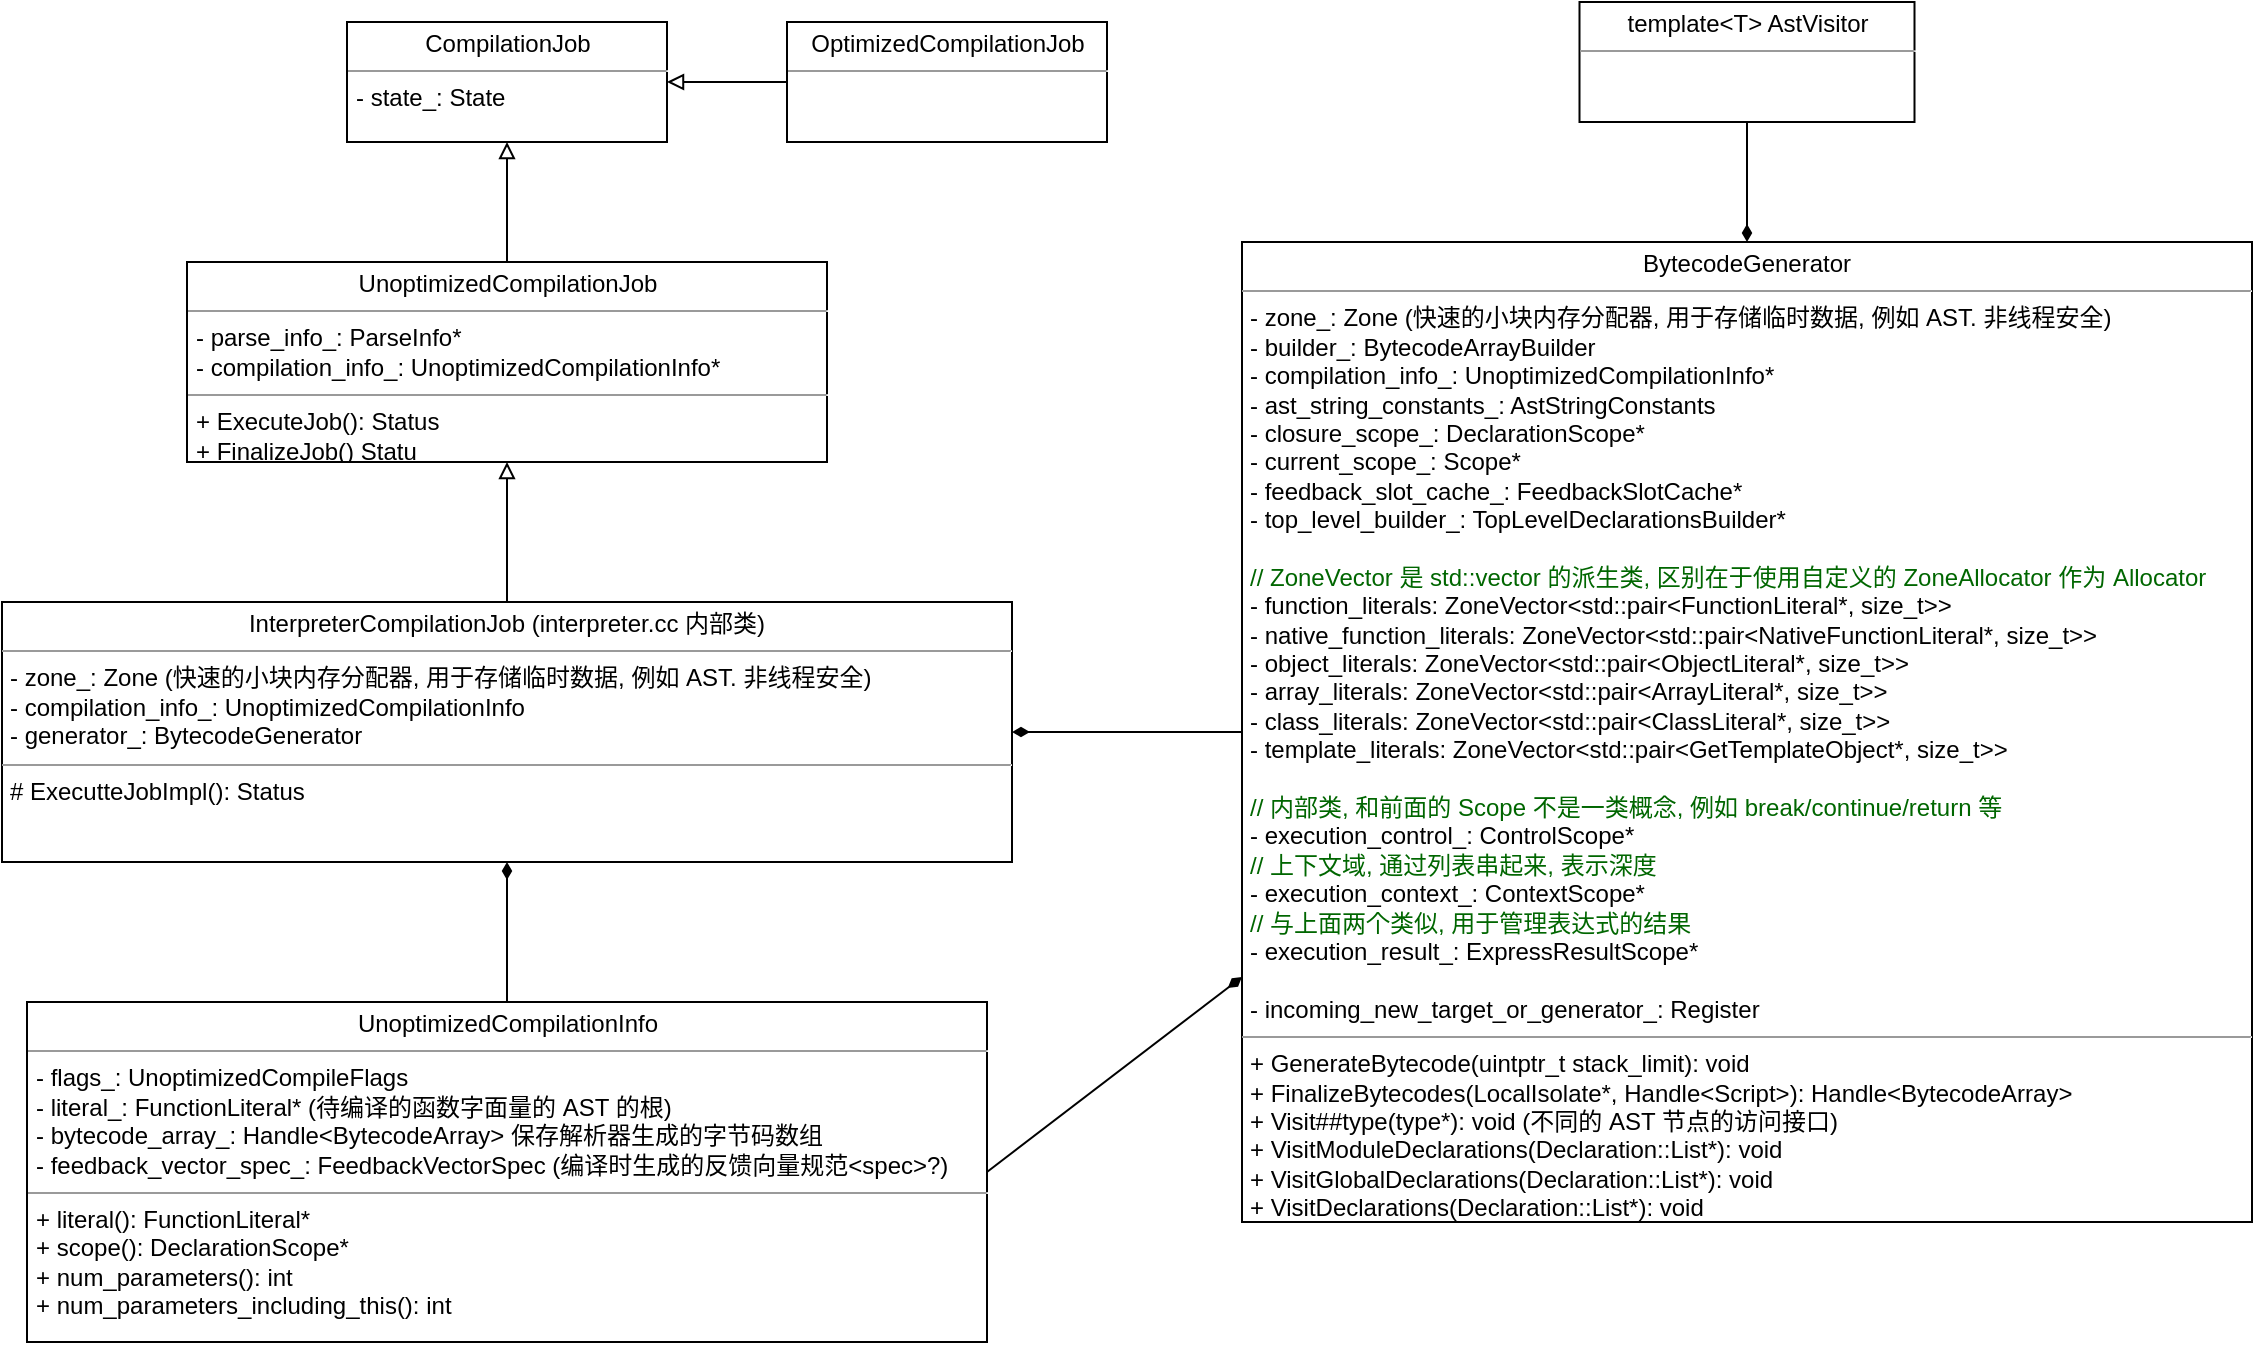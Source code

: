 <mxfile>
    <diagram id="Tr_AZgxUQ4TYk5dWLWvb" name="ignition 类图">
        <mxGraphModel dx="1252" dy="868" grid="1" gridSize="10" guides="1" tooltips="1" connect="1" arrows="1" fold="1" page="1" pageScale="1" pageWidth="850" pageHeight="1400" math="0" shadow="0">
            <root>
                <mxCell id="0"/>
                <mxCell id="1" parent="0"/>
                <mxCell id="14" style="edgeStyle=none;html=1;exitX=0.5;exitY=0;exitDx=0;exitDy=0;entryX=0.5;entryY=1;entryDx=0;entryDy=0;endArrow=block;endFill=0;" edge="1" parent="1" source="6" target="7">
                    <mxGeometry relative="1" as="geometry"/>
                </mxCell>
                <mxCell id="20" style="edgeStyle=none;html=1;exitX=0.5;exitY=1;exitDx=0;exitDy=0;entryX=0.5;entryY=0;entryDx=0;entryDy=0;endArrow=none;endFill=0;startArrow=diamondThin;startFill=1;" edge="1" parent="1" source="6" target="15">
                    <mxGeometry relative="1" as="geometry"/>
                </mxCell>
                <mxCell id="6" value="&lt;p style=&quot;margin: 0px ; margin-top: 4px ; text-align: center&quot;&gt;InterpreterCompilationJob (interpreter.cc 内部类)&lt;br&gt;&lt;/p&gt;&lt;hr size=&quot;1&quot;&gt;&lt;p style=&quot;margin: 0px 0px 0px 4px&quot;&gt;- zone_: Zone (快速的小块内存分配器, 用于存储临时数据, 例如 AST. 非线程安全)&lt;/p&gt;&lt;p style=&quot;margin: 0px 0px 0px 4px&quot;&gt;- compilation_info_: UnoptimizedCompilationInfo&lt;/p&gt;&lt;p style=&quot;margin: 0px 0px 0px 4px&quot;&gt;- generator_: BytecodeGenerator&lt;/p&gt;&lt;hr size=&quot;1&quot;&gt;&lt;p style=&quot;margin: 0px ; margin-left: 4px&quot;&gt;# ExecutteJobImpl(): Status&lt;/p&gt;" style="verticalAlign=top;align=left;overflow=fill;fontSize=12;fontFamily=Helvetica;html=1;" vertex="1" parent="1">
                    <mxGeometry x="20" y="350" width="505" height="130" as="geometry"/>
                </mxCell>
                <mxCell id="17" style="edgeStyle=none;html=1;exitX=0.5;exitY=0;exitDx=0;exitDy=0;entryX=0.5;entryY=1;entryDx=0;entryDy=0;endArrow=block;endFill=0;" edge="1" parent="1" source="7" target="9">
                    <mxGeometry relative="1" as="geometry"/>
                </mxCell>
                <mxCell id="7" value="&lt;p style=&quot;margin: 0px ; margin-top: 4px ; text-align: center&quot;&gt;UnoptimizedCompilationJob&lt;br&gt;&lt;/p&gt;&lt;hr size=&quot;1&quot;&gt;&lt;p style=&quot;margin: 0px ; margin-left: 4px&quot;&gt;- parse_info_: ParseInfo*&lt;br&gt;&lt;/p&gt;&lt;p style=&quot;margin: 0px ; margin-left: 4px&quot;&gt;- compilation_info_: UnoptimizedCompilationInfo*&lt;/p&gt;&lt;hr size=&quot;1&quot;&gt;&lt;p style=&quot;margin: 0px ; margin-left: 4px&quot;&gt;+ ExecuteJob(): Status&lt;/p&gt;&lt;p style=&quot;margin: 0px ; margin-left: 4px&quot;&gt;+ FinalizeJob() Statu&lt;/p&gt;" style="verticalAlign=top;align=left;overflow=fill;fontSize=12;fontFamily=Helvetica;html=1;" vertex="1" parent="1">
                    <mxGeometry x="112.5" y="180" width="320" height="100" as="geometry"/>
                </mxCell>
                <mxCell id="9" value="&lt;p style=&quot;margin: 0px ; margin-top: 4px ; text-align: center&quot;&gt;CompilationJob&lt;/p&gt;&lt;hr size=&quot;1&quot;&gt;&lt;p style=&quot;margin: 0px ; margin-left: 4px&quot;&gt;&lt;/p&gt;&lt;p style=&quot;margin: 0px ; margin-left: 4px&quot;&gt;- state_: State&lt;/p&gt;" style="verticalAlign=top;align=left;overflow=fill;fontSize=12;fontFamily=Helvetica;html=1;" vertex="1" parent="1">
                    <mxGeometry x="192.5" y="60" width="160" height="60" as="geometry"/>
                </mxCell>
                <mxCell id="18" style="edgeStyle=none;html=1;exitX=0;exitY=0.5;exitDx=0;exitDy=0;entryX=1;entryY=0.5;entryDx=0;entryDy=0;endArrow=block;endFill=0;" edge="1" parent="1" source="12" target="9">
                    <mxGeometry relative="1" as="geometry"/>
                </mxCell>
                <mxCell id="12" value="&lt;p style=&quot;margin: 0px ; margin-top: 4px ; text-align: center&quot;&gt;OptimizedCompilationJob&lt;br&gt;&lt;/p&gt;&lt;hr size=&quot;1&quot;&gt;&lt;p style=&quot;margin: 0px ; margin-left: 4px&quot;&gt;&lt;/p&gt;&lt;p style=&quot;margin: 0px ; margin-left: 4px&quot;&gt;&lt;br&gt;&lt;/p&gt;" style="verticalAlign=top;align=left;overflow=fill;fontSize=12;fontFamily=Helvetica;html=1;" vertex="1" parent="1">
                    <mxGeometry x="412.5" y="60" width="160" height="60" as="geometry"/>
                </mxCell>
                <mxCell id="23" style="edgeStyle=none;html=1;exitX=1;exitY=0.5;exitDx=0;exitDy=0;entryX=0;entryY=0.5;entryDx=0;entryDy=0;startArrow=diamondThin;startFill=1;endArrow=none;endFill=0;" edge="1" parent="1" source="6" target="21">
                    <mxGeometry relative="1" as="geometry"/>
                </mxCell>
                <mxCell id="15" value="&lt;p style=&quot;margin: 0px ; margin-top: 4px ; text-align: center&quot;&gt;UnoptimizedCompilationInfo&lt;br&gt;&lt;/p&gt;&lt;hr size=&quot;1&quot;&gt;&lt;p style=&quot;margin: 0px ; margin-left: 4px&quot;&gt;- flags_: UnoptimizedCompileFlags&lt;br&gt;&lt;/p&gt;&lt;p style=&quot;margin: 0px ; margin-left: 4px&quot;&gt;- literal_: FunctionLiteral* (待编译的函数字面量的 AST 的根)&lt;/p&gt;&lt;p style=&quot;margin: 0px ; margin-left: 4px&quot;&gt;- bytecode_array_: Handle&amp;lt;BytecodeArray&amp;gt; 保存解析器生成的字节码数组&lt;/p&gt;&lt;p style=&quot;margin: 0px ; margin-left: 4px&quot;&gt;- feedback_vector_spec_: FeedbackVectorSpec (编译时生成的反馈向量规范&amp;lt;spec&amp;gt;?)&lt;/p&gt;&lt;hr size=&quot;1&quot;&gt;&lt;p style=&quot;margin: 0px ; margin-left: 4px&quot;&gt;&lt;span&gt;+ literal(): FunctionLiteral*&lt;/span&gt;&lt;br&gt;&lt;/p&gt;&lt;p style=&quot;margin: 0px ; margin-left: 4px&quot;&gt;+ scope(): DeclarationScope*&lt;/p&gt;&lt;p style=&quot;margin: 0px ; margin-left: 4px&quot;&gt;+ num_parameters(): int&lt;/p&gt;&lt;p style=&quot;margin: 0px ; margin-left: 4px&quot;&gt;+ num_parameters_including_this(): int&lt;/p&gt;" style="verticalAlign=top;align=left;overflow=fill;fontSize=12;fontFamily=Helvetica;html=1;" vertex="1" parent="1">
                    <mxGeometry x="32.5" y="550" width="480" height="170" as="geometry"/>
                </mxCell>
                <mxCell id="24" style="edgeStyle=none;html=1;exitX=0.5;exitY=0;exitDx=0;exitDy=0;entryX=0.5;entryY=1;entryDx=0;entryDy=0;startArrow=diamondThin;startFill=1;endArrow=none;endFill=0;" edge="1" parent="1" source="21" target="22">
                    <mxGeometry relative="1" as="geometry"/>
                </mxCell>
                <mxCell id="27" style="edgeStyle=none;html=1;exitX=0;exitY=0.75;exitDx=0;exitDy=0;entryX=1;entryY=0.5;entryDx=0;entryDy=0;fontColor=#006600;startArrow=diamondThin;startFill=1;endArrow=none;endFill=0;" edge="1" parent="1" source="21" target="15">
                    <mxGeometry relative="1" as="geometry"/>
                </mxCell>
                <mxCell id="21" value="&lt;p style=&quot;margin: 0px ; margin-top: 4px ; text-align: center&quot;&gt;BytecodeGenerator&lt;/p&gt;&lt;hr size=&quot;1&quot;&gt;&lt;p style=&quot;margin: 0px 0px 0px 4px&quot;&gt;- zone_: Zone (快速的小块内存分配器, 用于存储临时数据, 例如 AST. 非线程安全)&lt;/p&gt;&lt;p style=&quot;margin: 0px 0px 0px 4px&quot;&gt;- builder_: BytecodeArrayBuilder&lt;/p&gt;&lt;p style=&quot;margin: 0px 0px 0px 4px&quot;&gt;- compilation_info_: UnoptimizedCompilationInfo*&lt;br&gt;&lt;/p&gt;&lt;p style=&quot;margin: 0px 0px 0px 4px&quot;&gt;- ast_string_constants_: AstStringConstants&lt;/p&gt;&lt;p style=&quot;margin: 0px 0px 0px 4px&quot;&gt;- closure_scope_: DeclarationScope*&lt;/p&gt;&lt;p style=&quot;margin: 0px 0px 0px 4px&quot;&gt;- current_scope_: Scope*&lt;/p&gt;&lt;p style=&quot;margin: 0px 0px 0px 4px&quot;&gt;- feedback_slot_cache_: FeedbackSlotCache*&lt;/p&gt;&lt;p style=&quot;margin: 0px 0px 0px 4px&quot;&gt;- top_level_builder_: TopLevelDeclarationsBuilder*&lt;/p&gt;&lt;p style=&quot;margin: 0px 0px 0px 4px&quot;&gt;&lt;br&gt;&lt;/p&gt;&lt;p style=&quot;margin: 0px ; margin-left: 4px&quot;&gt;&lt;font color=&quot;#006600&quot;&gt;// ZoneVector 是 std::vector 的派生类, 区别在于使用自定义的 ZoneAllocator 作为 Allocator&lt;/font&gt;&lt;/p&gt;&lt;p style=&quot;margin: 0px ; margin-left: 4px&quot;&gt;- function_literals: ZoneVector&amp;lt;std::pair&amp;lt;FunctionLiteral*, size_t&amp;gt;&amp;gt;&lt;br&gt;&lt;/p&gt;&lt;p style=&quot;margin: 0px ; margin-left: 4px&quot;&gt;- native_function_literals: ZoneVector&amp;lt;std::pair&amp;lt;NativeFunctionLiteral*, size_t&amp;gt;&amp;gt;&lt;/p&gt;&lt;p style=&quot;margin: 0px ; margin-left: 4px&quot;&gt;- object_literals: ZoneVector&amp;lt;std::pair&amp;lt;ObjectLiteral*, size_t&amp;gt;&amp;gt;&lt;br&gt;&lt;/p&gt;&lt;p style=&quot;margin: 0px ; margin-left: 4px&quot;&gt;- array_literals: ZoneVector&amp;lt;std::pair&amp;lt;ArrayLiteral*, size_t&amp;gt;&amp;gt;&lt;br&gt;&lt;/p&gt;&lt;p style=&quot;margin: 0px ; margin-left: 4px&quot;&gt;- class_literals: ZoneVector&amp;lt;std::pair&amp;lt;ClassLiteral*, size_t&amp;gt;&amp;gt;&lt;br&gt;&lt;/p&gt;&lt;p style=&quot;margin: 0px ; margin-left: 4px&quot;&gt;- template_literals: ZoneVector&amp;lt;std::pair&amp;lt;GetTemplateObject*, size_t&amp;gt;&amp;gt;&lt;br&gt;&lt;/p&gt;&lt;p style=&quot;margin: 0px ; margin-left: 4px&quot;&gt;&lt;br&gt;&lt;/p&gt;&lt;p style=&quot;margin: 0px ; margin-left: 4px&quot;&gt;&lt;font color=&quot;#006600&quot;&gt;// 内部类, 和前面的 Scope 不是一类概念, 例如 break/continue/return 等&lt;/font&gt;&lt;br&gt;&lt;/p&gt;&lt;p style=&quot;margin: 0px ; margin-left: 4px&quot;&gt;- execution_control_: ControlScope*&lt;/p&gt;&lt;p style=&quot;margin: 0px ; margin-left: 4px&quot;&gt;&lt;font color=&quot;#006600&quot;&gt;// 上下文域, 通过列表串起来, 表示深度&lt;/font&gt;&lt;/p&gt;&lt;p style=&quot;margin: 0px ; margin-left: 4px&quot;&gt;- execution_context_: ContextScope*&lt;/p&gt;&lt;p style=&quot;margin: 0px ; margin-left: 4px&quot;&gt;&lt;span style=&quot;color: rgb(0 , 102 , 0)&quot;&gt;// 与上面两个类似, 用于管理表达式的结果&lt;/span&gt;&lt;br&gt;&lt;/p&gt;&lt;p style=&quot;margin: 0px ; margin-left: 4px&quot;&gt;- execution_result_: ExpressResultScope*&lt;/p&gt;&lt;p style=&quot;margin: 0px ; margin-left: 4px&quot;&gt;&lt;br&gt;&lt;/p&gt;&lt;p style=&quot;margin: 0px ; margin-left: 4px&quot;&gt;- incoming_new_target_or_generator_: Register&lt;/p&gt;&lt;hr size=&quot;1&quot;&gt;&lt;p style=&quot;margin: 0px ; margin-left: 4px&quot;&gt;+ GenerateBytecode(uintptr_t stack_limit): void&lt;/p&gt;&lt;p style=&quot;margin: 0px ; margin-left: 4px&quot;&gt;+ FinalizeBytecodes(LocalIsolate*, Handle&amp;lt;Script&amp;gt;): Handle&amp;lt;BytecodeArray&amp;gt;&lt;/p&gt;&lt;p style=&quot;margin: 0px ; margin-left: 4px&quot;&gt;+ Visit##type(type*): void (不同的 AST 节点的访问接口)&lt;/p&gt;&lt;p style=&quot;margin: 0px ; margin-left: 4px&quot;&gt;+ VisitModuleDeclarations(Declaration::List*): void&lt;/p&gt;&lt;p style=&quot;margin: 0px ; margin-left: 4px&quot;&gt;+ VisitGlobalDeclarations(Declaration::List*): void&lt;br&gt;&lt;/p&gt;&lt;p style=&quot;margin: 0px ; margin-left: 4px&quot;&gt;+ VisitDeclarations(Declaration::List*): void&lt;br&gt;&lt;/p&gt;&lt;p style=&quot;margin: 0px ; margin-left: 4px&quot;&gt;+ VisitStatements(const ZonePtrList&amp;lt;Statement&amp;gt;*): void&lt;br&gt;&lt;/p&gt;&lt;p style=&quot;margin: 0px ; margin-left: 4px&quot;&gt;- VisitXXXExpression(XXXOperation*): void&lt;br&gt;&lt;/p&gt;&lt;p style=&quot;margin: 0px ; margin-left: 4px&quot;&gt;- VisitXXX(XXX): 一系列的访问(AST)方法&lt;br&gt;&lt;/p&gt;&lt;p style=&quot;margin: 0px ; margin-left: 4px&quot;&gt;- BuildXXX(XXX): 一系列生成方法&lt;/p&gt;&lt;p style=&quot;margin: 0px ; margin-left: 4px&quot;&gt;- IC 相关方法&lt;/p&gt;" style="verticalAlign=top;align=left;overflow=fill;fontSize=12;fontFamily=Helvetica;html=1;" vertex="1" parent="1">
                    <mxGeometry x="640" y="170" width="505" height="490" as="geometry"/>
                </mxCell>
                <mxCell id="22" value="&lt;p style=&quot;margin: 0px ; margin-top: 4px ; text-align: center&quot;&gt;template&amp;lt;T&amp;gt; AstVisitor&lt;br&gt;&lt;/p&gt;&lt;hr size=&quot;1&quot;&gt;&lt;p style=&quot;margin: 0px ; margin-left: 4px&quot;&gt;&lt;/p&gt;&lt;p style=&quot;margin: 0px ; margin-left: 4px&quot;&gt;&lt;br&gt;&lt;/p&gt;" style="verticalAlign=top;align=left;overflow=fill;fontSize=12;fontFamily=Helvetica;html=1;" vertex="1" parent="1">
                    <mxGeometry x="808.75" y="50" width="167.5" height="60" as="geometry"/>
                </mxCell>
            </root>
        </mxGraphModel>
    </diagram>
</mxfile>